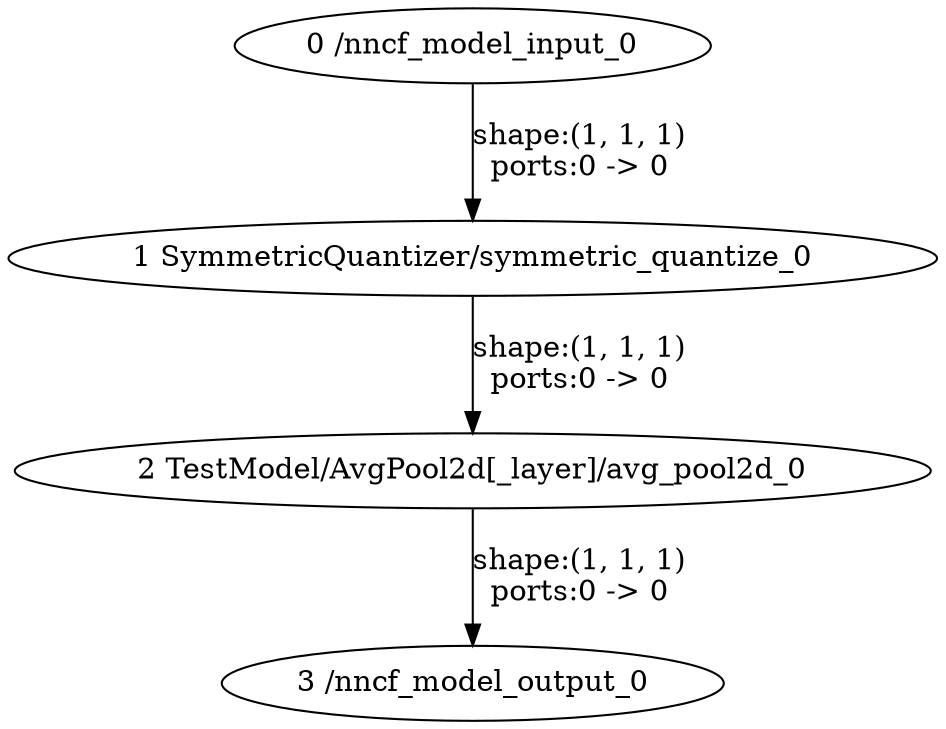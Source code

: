 strict digraph  {
"0 /nncf_model_input_0" [id=0, type=nncf_model_input];
"1 SymmetricQuantizer/symmetric_quantize_0" [id=1, type=symmetric_quantize];
"2 TestModel/AvgPool2d[_layer]/avg_pool2d_0" [id=2, type=avg_pool2d];
"3 /nncf_model_output_0" [id=3, type=nncf_model_output];
"0 /nncf_model_input_0" -> "1 SymmetricQuantizer/symmetric_quantize_0"  [label="shape:(1, 1, 1)\nports:0 -> 0", style=solid];
"1 SymmetricQuantizer/symmetric_quantize_0" -> "2 TestModel/AvgPool2d[_layer]/avg_pool2d_0"  [label="shape:(1, 1, 1)\nports:0 -> 0", style=solid];
"2 TestModel/AvgPool2d[_layer]/avg_pool2d_0" -> "3 /nncf_model_output_0"  [label="shape:(1, 1, 1)\nports:0 -> 0", style=solid];
}
